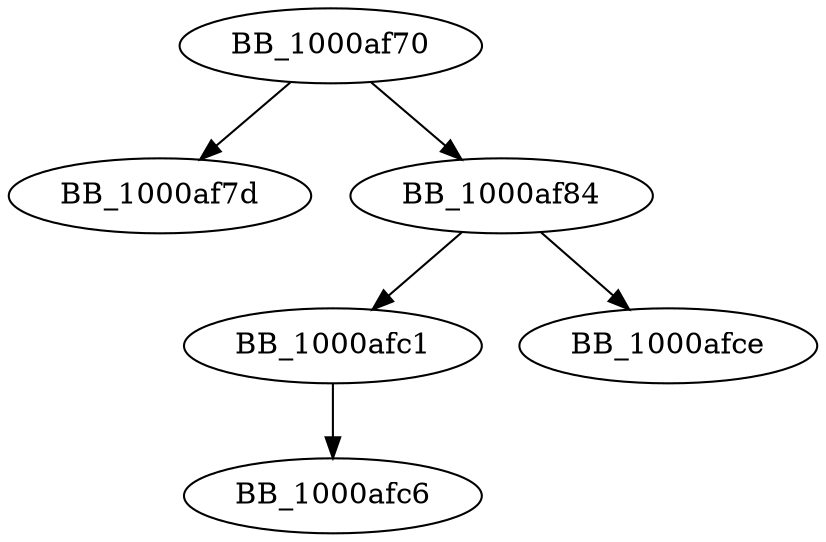 DiGraph sub_1000AF70{
BB_1000af70->BB_1000af7d
BB_1000af70->BB_1000af84
BB_1000af84->BB_1000afc1
BB_1000af84->BB_1000afce
BB_1000afc1->BB_1000afc6
}
